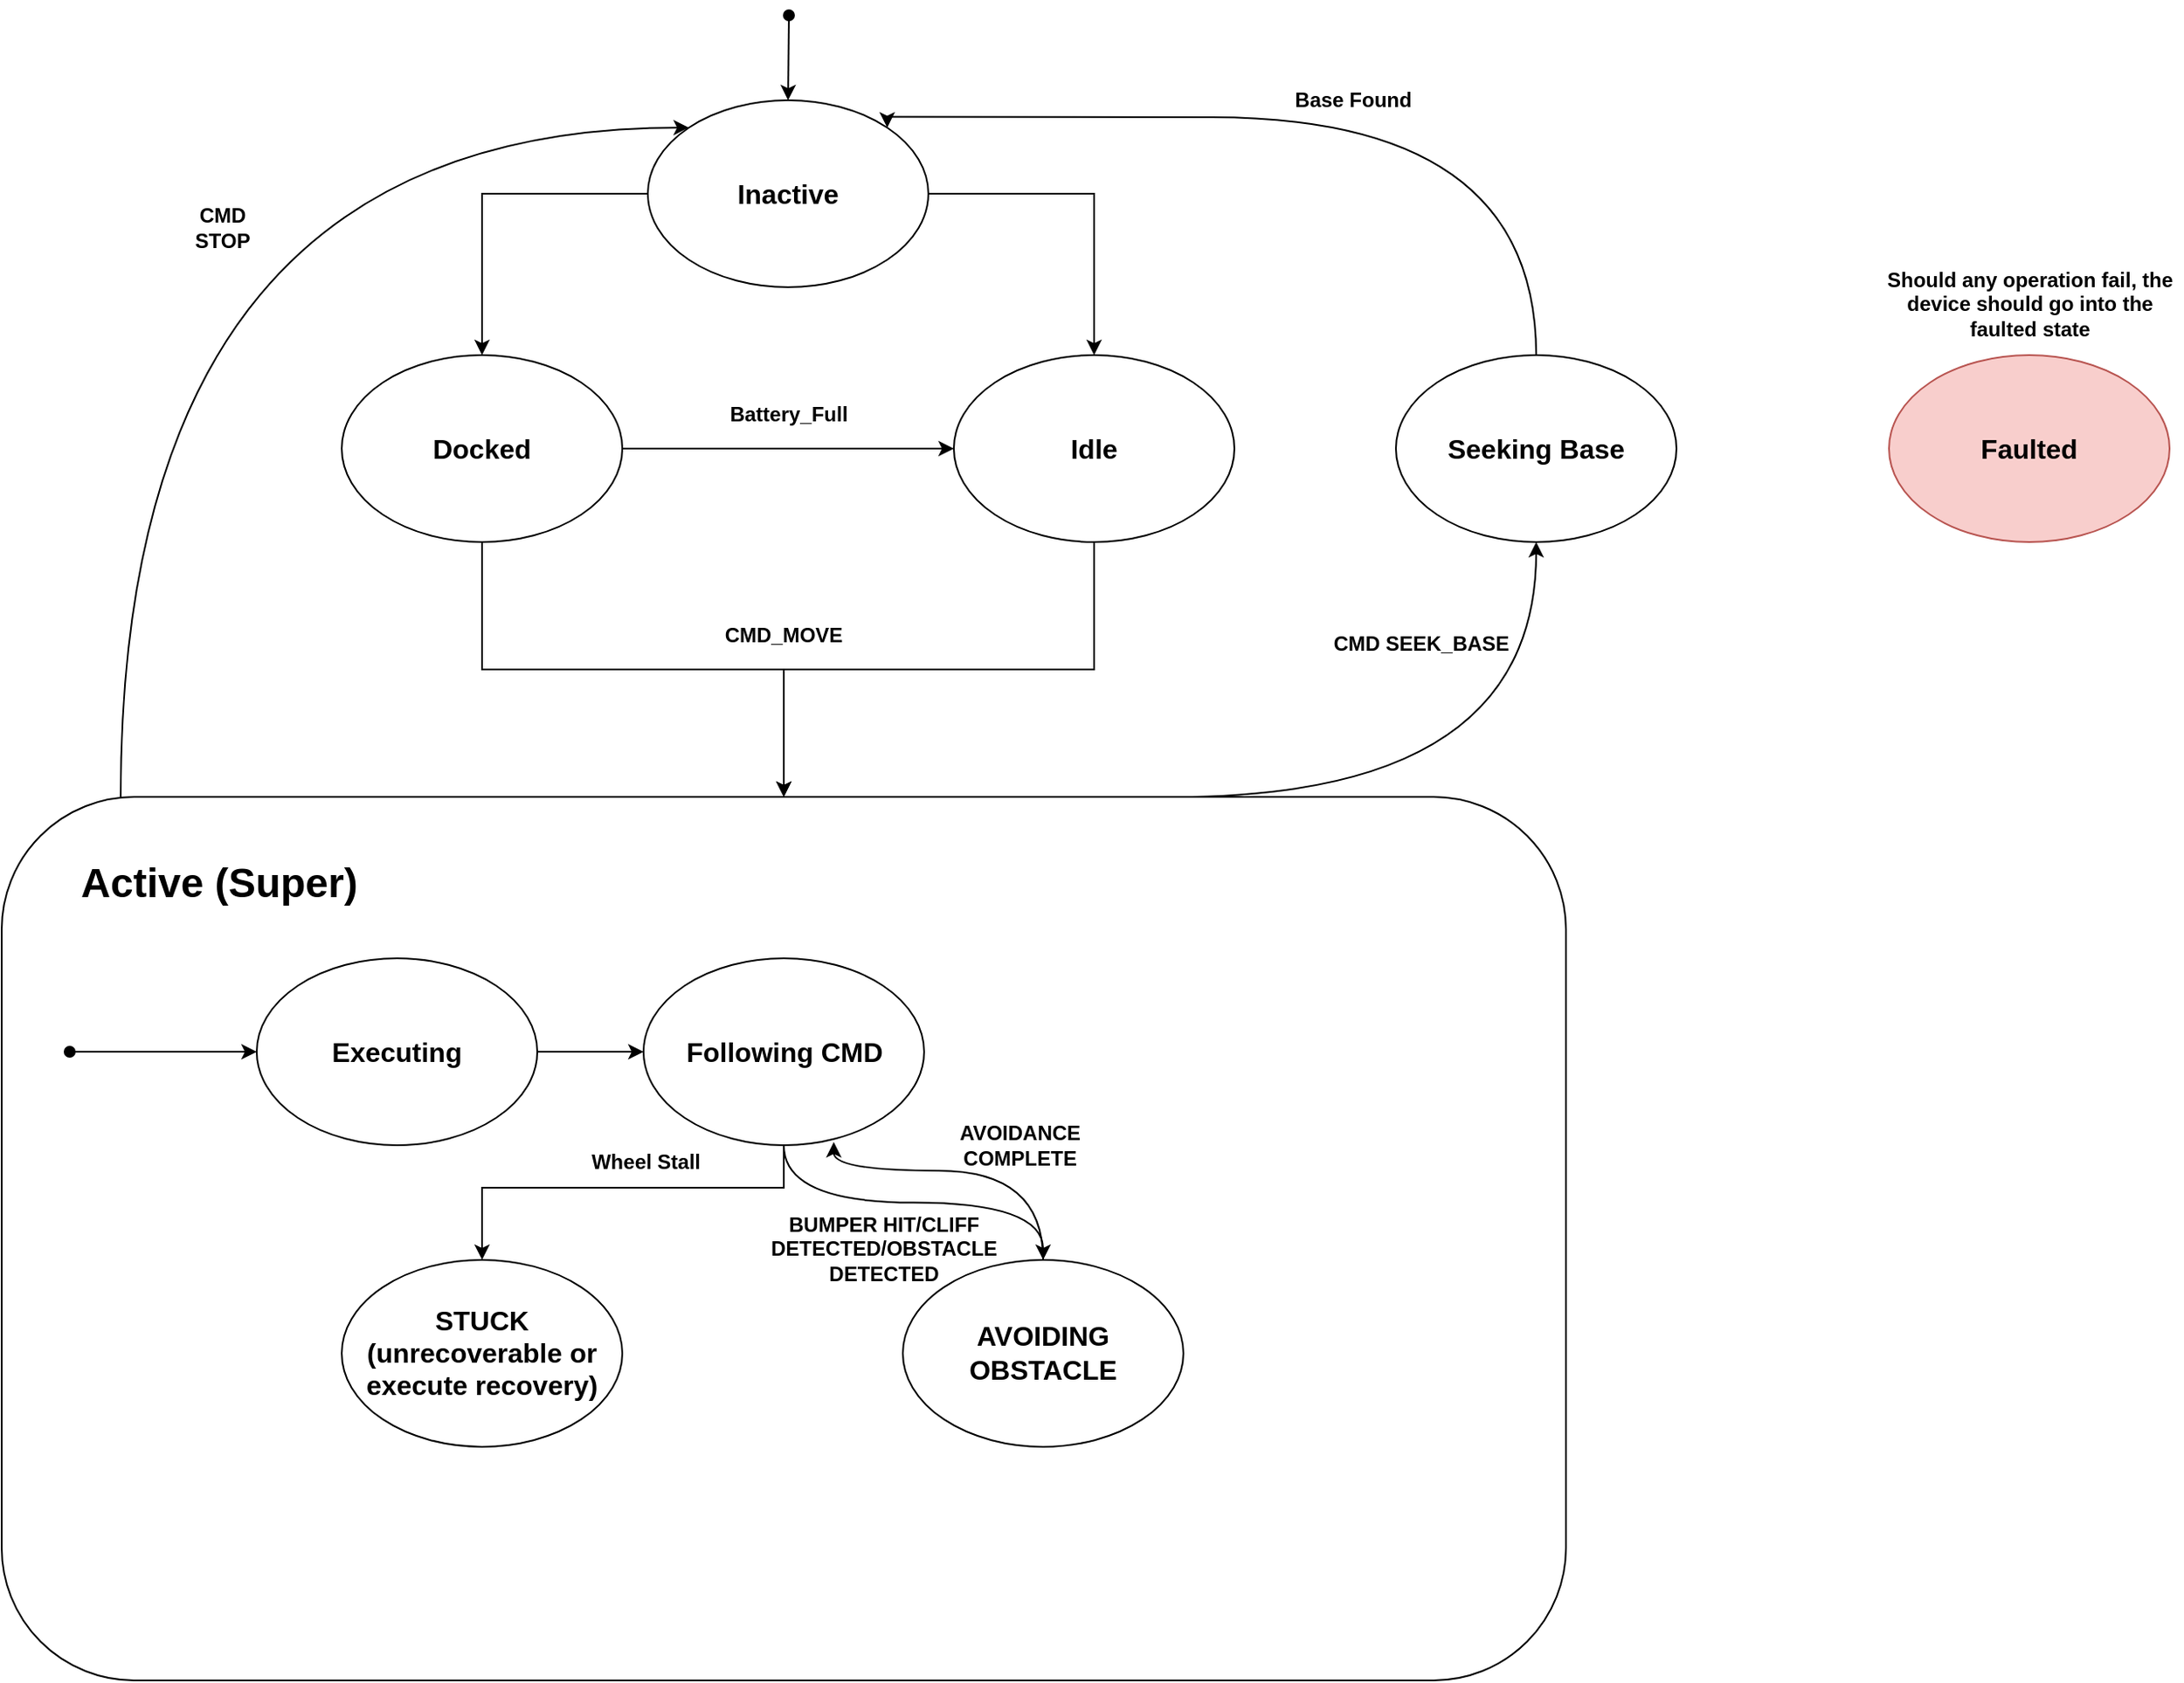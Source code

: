 <mxfile version="28.0.6">
  <diagram name="Roomba State Machine" id="OK_khlG6Z6u9T3o2q5QI">
    <mxGraphModel dx="1384" dy="694" grid="1" gridSize="10" guides="1" tooltips="1" connect="1" arrows="1" fold="1" page="1" pageScale="1" pageWidth="2336" pageHeight="1654" math="0" shadow="0">
      <root>
        <mxCell id="0" />
        <mxCell id="1" parent="0" />
        <mxCell id="BL7QuUrs6nnwRVbNaZPF-8" style="edgeStyle=orthogonalEdgeStyle;rounded=0;orthogonalLoop=1;jettySize=auto;html=1;" edge="1" parent="1" source="BL7QuUrs6nnwRVbNaZPF-1" target="BL7QuUrs6nnwRVbNaZPF-4">
          <mxGeometry relative="1" as="geometry" />
        </mxCell>
        <mxCell id="BL7QuUrs6nnwRVbNaZPF-9" style="edgeStyle=orthogonalEdgeStyle;rounded=0;orthogonalLoop=1;jettySize=auto;html=1;entryX=0.5;entryY=0;entryDx=0;entryDy=0;" edge="1" parent="1" source="BL7QuUrs6nnwRVbNaZPF-1" target="BL7QuUrs6nnwRVbNaZPF-5">
          <mxGeometry relative="1" as="geometry" />
        </mxCell>
        <mxCell id="BL7QuUrs6nnwRVbNaZPF-1" value="&lt;font style=&quot;font-size: 16px;&quot;&gt;&lt;b&gt;Inactive&lt;/b&gt;&lt;/font&gt;" style="ellipse;whiteSpace=wrap;html=1;" vertex="1" parent="1">
          <mxGeometry x="430" y="90" width="165" height="110" as="geometry" />
        </mxCell>
        <mxCell id="BL7QuUrs6nnwRVbNaZPF-2" value="" style="endArrow=classic;html=1;rounded=0;entryX=0.5;entryY=0;entryDx=0;entryDy=0;startArrow=oval;startFill=1;" edge="1" parent="1" target="BL7QuUrs6nnwRVbNaZPF-1">
          <mxGeometry width="50" height="50" relative="1" as="geometry">
            <mxPoint x="513" y="40" as="sourcePoint" />
            <mxPoint x="570" y="-10" as="targetPoint" />
          </mxGeometry>
        </mxCell>
        <mxCell id="BL7QuUrs6nnwRVbNaZPF-7" style="edgeStyle=orthogonalEdgeStyle;rounded=0;orthogonalLoop=1;jettySize=auto;html=1;entryX=0;entryY=0.5;entryDx=0;entryDy=0;" edge="1" parent="1" source="BL7QuUrs6nnwRVbNaZPF-4" target="BL7QuUrs6nnwRVbNaZPF-5">
          <mxGeometry relative="1" as="geometry" />
        </mxCell>
        <mxCell id="BL7QuUrs6nnwRVbNaZPF-4" value="&lt;font style=&quot;font-size: 16px;&quot;&gt;&lt;b&gt;Docked&lt;/b&gt;&lt;/font&gt;" style="ellipse;whiteSpace=wrap;html=1;" vertex="1" parent="1">
          <mxGeometry x="250" y="240" width="165" height="110" as="geometry" />
        </mxCell>
        <mxCell id="BL7QuUrs6nnwRVbNaZPF-17" style="edgeStyle=orthogonalEdgeStyle;rounded=0;orthogonalLoop=1;jettySize=auto;html=1;entryX=0.5;entryY=0;entryDx=0;entryDy=0;" edge="1" parent="1" source="BL7QuUrs6nnwRVbNaZPF-5" target="BL7QuUrs6nnwRVbNaZPF-13">
          <mxGeometry relative="1" as="geometry" />
        </mxCell>
        <mxCell id="BL7QuUrs6nnwRVbNaZPF-5" value="&lt;span style=&quot;font-size: 16px;&quot;&gt;&lt;b&gt;Idle&lt;/b&gt;&lt;/span&gt;" style="ellipse;whiteSpace=wrap;html=1;" vertex="1" parent="1">
          <mxGeometry x="610" y="240" width="165" height="110" as="geometry" />
        </mxCell>
        <mxCell id="BL7QuUrs6nnwRVbNaZPF-6" value="&lt;b&gt;Battery_Full&lt;/b&gt;" style="text;html=1;align=center;verticalAlign=middle;whiteSpace=wrap;rounded=0;" vertex="1" parent="1">
          <mxGeometry x="482.5" y="260" width="60" height="30" as="geometry" />
        </mxCell>
        <mxCell id="BL7QuUrs6nnwRVbNaZPF-42" style="edgeStyle=orthogonalEdgeStyle;rounded=0;orthogonalLoop=1;jettySize=auto;html=1;entryX=0.5;entryY=1;entryDx=0;entryDy=0;curved=1;exitX=0.75;exitY=0;exitDx=0;exitDy=0;" edge="1" parent="1" source="BL7QuUrs6nnwRVbNaZPF-13" target="BL7QuUrs6nnwRVbNaZPF-41">
          <mxGeometry relative="1" as="geometry">
            <Array as="points">
              <mxPoint x="953" y="500" />
            </Array>
          </mxGeometry>
        </mxCell>
        <mxCell id="BL7QuUrs6nnwRVbNaZPF-15" value="" style="group;movable=1;resizable=1;rotatable=1;deletable=1;editable=1;locked=0;connectable=1;" vertex="1" connectable="0" parent="1">
          <mxGeometry x="50" y="500" width="920" height="520" as="geometry" />
        </mxCell>
        <mxCell id="BL7QuUrs6nnwRVbNaZPF-13" value="" style="rounded=1;whiteSpace=wrap;html=1;movable=1;resizable=1;rotatable=1;deletable=1;editable=1;locked=0;connectable=1;" vertex="1" parent="BL7QuUrs6nnwRVbNaZPF-15">
          <mxGeometry width="920" height="520" as="geometry" />
        </mxCell>
        <mxCell id="BL7QuUrs6nnwRVbNaZPF-14" value="&lt;b&gt;&lt;font style=&quot;font-size: 24px;&quot;&gt;Active (Super)&lt;/font&gt;&lt;/b&gt;" style="text;html=1;align=center;verticalAlign=middle;whiteSpace=wrap;rounded=0;" vertex="1" parent="BL7QuUrs6nnwRVbNaZPF-15">
          <mxGeometry x="45.221" y="29.091" width="165.809" height="43.636" as="geometry" />
        </mxCell>
        <mxCell id="BL7QuUrs6nnwRVbNaZPF-19" value="&lt;font style=&quot;font-size: 16px;&quot;&gt;&lt;b&gt;Executing&lt;/b&gt;&lt;/font&gt;" style="ellipse;whiteSpace=wrap;html=1;movable=1;resizable=1;rotatable=1;deletable=1;editable=1;locked=0;connectable=1;" vertex="1" parent="BL7QuUrs6nnwRVbNaZPF-15">
          <mxGeometry x="150" y="95" width="165" height="110" as="geometry" />
        </mxCell>
        <mxCell id="BL7QuUrs6nnwRVbNaZPF-35" style="edgeStyle=orthogonalEdgeStyle;rounded=0;orthogonalLoop=1;jettySize=auto;html=1;entryX=0.5;entryY=0;entryDx=0;entryDy=0;" edge="1" parent="BL7QuUrs6nnwRVbNaZPF-15" source="BL7QuUrs6nnwRVbNaZPF-21" target="BL7QuUrs6nnwRVbNaZPF-28">
          <mxGeometry relative="1" as="geometry">
            <Array as="points">
              <mxPoint x="460" y="230" />
              <mxPoint x="282" y="230" />
            </Array>
          </mxGeometry>
        </mxCell>
        <mxCell id="BL7QuUrs6nnwRVbNaZPF-36" style="edgeStyle=orthogonalEdgeStyle;rounded=0;orthogonalLoop=1;jettySize=auto;html=1;entryX=0.5;entryY=0;entryDx=0;entryDy=0;curved=1;" edge="1" parent="BL7QuUrs6nnwRVbNaZPF-15" source="BL7QuUrs6nnwRVbNaZPF-21" target="BL7QuUrs6nnwRVbNaZPF-23">
          <mxGeometry relative="1" as="geometry" />
        </mxCell>
        <mxCell id="BL7QuUrs6nnwRVbNaZPF-21" value="&lt;font style=&quot;font-size: 16px;&quot;&gt;&lt;b&gt;Following CMD&lt;/b&gt;&lt;/font&gt;" style="ellipse;whiteSpace=wrap;html=1;" vertex="1" parent="BL7QuUrs6nnwRVbNaZPF-15">
          <mxGeometry x="377.5" y="95" width="165" height="110" as="geometry" />
        </mxCell>
        <mxCell id="BL7QuUrs6nnwRVbNaZPF-22" style="edgeStyle=orthogonalEdgeStyle;rounded=0;orthogonalLoop=1;jettySize=auto;html=1;entryX=0;entryY=0.5;entryDx=0;entryDy=0;" edge="1" parent="BL7QuUrs6nnwRVbNaZPF-15" source="BL7QuUrs6nnwRVbNaZPF-19" target="BL7QuUrs6nnwRVbNaZPF-21">
          <mxGeometry relative="1" as="geometry" />
        </mxCell>
        <mxCell id="BL7QuUrs6nnwRVbNaZPF-23" value="&lt;font style=&quot;font-size: 16px;&quot;&gt;&lt;b&gt;AVOIDING OBSTACLE&lt;/b&gt;&lt;/font&gt;" style="ellipse;whiteSpace=wrap;html=1;" vertex="1" parent="BL7QuUrs6nnwRVbNaZPF-15">
          <mxGeometry x="530" y="272.45" width="165" height="110" as="geometry" />
        </mxCell>
        <mxCell id="BL7QuUrs6nnwRVbNaZPF-26" value="&lt;b&gt;AVOIDANCE&lt;/b&gt;&lt;div&gt;&lt;b&gt;COMPLETE&lt;/b&gt;&lt;/div&gt;" style="text;html=1;align=center;verticalAlign=middle;whiteSpace=wrap;rounded=0;" vertex="1" parent="BL7QuUrs6nnwRVbNaZPF-15">
          <mxGeometry x="560" y="180" width="77.5" height="50.91" as="geometry" />
        </mxCell>
        <mxCell id="BL7QuUrs6nnwRVbNaZPF-27" value="&lt;b&gt;BUMPER HIT/CLIFF DETECTED/OBSTACLE DETECTED&lt;/b&gt;" style="text;html=1;align=center;verticalAlign=middle;whiteSpace=wrap;rounded=0;" vertex="1" parent="BL7QuUrs6nnwRVbNaZPF-15">
          <mxGeometry x="460" y="240.91" width="117.5" height="50.91" as="geometry" />
        </mxCell>
        <mxCell id="BL7QuUrs6nnwRVbNaZPF-28" value="&lt;font style=&quot;font-size: 16px;&quot;&gt;&lt;b&gt;STUCK (unrecoverable or execute recovery)&lt;/b&gt;&lt;/font&gt;" style="ellipse;whiteSpace=wrap;html=1;" vertex="1" parent="BL7QuUrs6nnwRVbNaZPF-15">
          <mxGeometry x="200" y="272.45" width="165" height="110" as="geometry" />
        </mxCell>
        <mxCell id="BL7QuUrs6nnwRVbNaZPF-31" value="&lt;b&gt;Wheel Stall&lt;/b&gt;" style="text;html=1;align=center;verticalAlign=middle;whiteSpace=wrap;rounded=0;" vertex="1" parent="BL7QuUrs6nnwRVbNaZPF-15">
          <mxGeometry x="340" y="190.0" width="77.5" height="50.91" as="geometry" />
        </mxCell>
        <mxCell id="BL7QuUrs6nnwRVbNaZPF-33" value="" style="endArrow=classic;html=1;rounded=0;entryX=0;entryY=0.5;entryDx=0;entryDy=0;startArrow=oval;startFill=1;" edge="1" parent="BL7QuUrs6nnwRVbNaZPF-15" target="BL7QuUrs6nnwRVbNaZPF-19">
          <mxGeometry width="50" height="50" relative="1" as="geometry">
            <mxPoint x="40" y="150" as="sourcePoint" />
            <mxPoint x="150" y="150" as="targetPoint" />
          </mxGeometry>
        </mxCell>
        <mxCell id="BL7QuUrs6nnwRVbNaZPF-37" style="edgeStyle=orthogonalEdgeStyle;rounded=0;orthogonalLoop=1;jettySize=auto;html=1;entryX=0.678;entryY=0.983;entryDx=0;entryDy=0;entryPerimeter=0;curved=1;" edge="1" parent="BL7QuUrs6nnwRVbNaZPF-15" source="BL7QuUrs6nnwRVbNaZPF-23" target="BL7QuUrs6nnwRVbNaZPF-21">
          <mxGeometry relative="1" as="geometry">
            <Array as="points">
              <mxPoint x="612" y="220" />
              <mxPoint x="489" y="220" />
            </Array>
          </mxGeometry>
        </mxCell>
        <mxCell id="BL7QuUrs6nnwRVbNaZPF-16" style="edgeStyle=orthogonalEdgeStyle;rounded=0;orthogonalLoop=1;jettySize=auto;html=1;entryX=0.5;entryY=0;entryDx=0;entryDy=0;" edge="1" parent="1" source="BL7QuUrs6nnwRVbNaZPF-4" target="BL7QuUrs6nnwRVbNaZPF-13">
          <mxGeometry relative="1" as="geometry" />
        </mxCell>
        <mxCell id="BL7QuUrs6nnwRVbNaZPF-18" value="&lt;b&gt;CMD_MOVE&lt;/b&gt;" style="text;html=1;align=center;verticalAlign=middle;whiteSpace=wrap;rounded=0;" vertex="1" parent="1">
          <mxGeometry x="480" y="390" width="60" height="30" as="geometry" />
        </mxCell>
        <mxCell id="BL7QuUrs6nnwRVbNaZPF-39" style="edgeStyle=orthogonalEdgeStyle;rounded=0;orthogonalLoop=1;jettySize=auto;html=1;entryX=0;entryY=0;entryDx=0;entryDy=0;curved=1;" edge="1" parent="1" source="BL7QuUrs6nnwRVbNaZPF-13" target="BL7QuUrs6nnwRVbNaZPF-1">
          <mxGeometry relative="1" as="geometry">
            <Array as="points">
              <mxPoint x="120" y="106" />
            </Array>
          </mxGeometry>
        </mxCell>
        <mxCell id="BL7QuUrs6nnwRVbNaZPF-40" value="&lt;b&gt;CMD STOP&lt;/b&gt;" style="text;html=1;align=center;verticalAlign=middle;whiteSpace=wrap;rounded=0;" vertex="1" parent="1">
          <mxGeometry x="150" y="150" width="60" height="30" as="geometry" />
        </mxCell>
        <mxCell id="BL7QuUrs6nnwRVbNaZPF-43" style="edgeStyle=orthogonalEdgeStyle;rounded=0;orthogonalLoop=1;jettySize=auto;html=1;entryX=1;entryY=0;entryDx=0;entryDy=0;curved=1;" edge="1" parent="1" source="BL7QuUrs6nnwRVbNaZPF-41" target="BL7QuUrs6nnwRVbNaZPF-1">
          <mxGeometry relative="1" as="geometry">
            <Array as="points">
              <mxPoint x="953" y="100" />
              <mxPoint x="571" y="100" />
            </Array>
          </mxGeometry>
        </mxCell>
        <mxCell id="BL7QuUrs6nnwRVbNaZPF-41" value="&lt;span style=&quot;font-size: 16px;&quot;&gt;&lt;b&gt;Seeking Base&lt;/b&gt;&lt;/span&gt;" style="ellipse;whiteSpace=wrap;html=1;" vertex="1" parent="1">
          <mxGeometry x="870" y="240" width="165" height="110" as="geometry" />
        </mxCell>
        <mxCell id="BL7QuUrs6nnwRVbNaZPF-44" value="&lt;b&gt;Base Found&lt;/b&gt;" style="text;html=1;align=center;verticalAlign=middle;whiteSpace=wrap;rounded=0;" vertex="1" parent="1">
          <mxGeometry x="790" y="70" width="110" height="40" as="geometry" />
        </mxCell>
        <mxCell id="BL7QuUrs6nnwRVbNaZPF-45" value="&lt;b&gt;CMD SEEK_BASE&lt;/b&gt;" style="text;html=1;align=center;verticalAlign=middle;whiteSpace=wrap;rounded=0;" vertex="1" parent="1">
          <mxGeometry x="830" y="390" width="110" height="40" as="geometry" />
        </mxCell>
        <mxCell id="BL7QuUrs6nnwRVbNaZPF-46" value="&lt;span style=&quot;font-size: 16px;&quot;&gt;&lt;b&gt;Faulted&lt;/b&gt;&lt;/span&gt;" style="ellipse;whiteSpace=wrap;html=1;fillColor=#f8cecc;strokeColor=#b85450;" vertex="1" parent="1">
          <mxGeometry x="1160" y="240" width="165" height="110" as="geometry" />
        </mxCell>
        <mxCell id="BL7QuUrs6nnwRVbNaZPF-47" value="&lt;b&gt;Should any operation fail, the device should go into the faulted state&lt;/b&gt;" style="text;html=1;align=center;verticalAlign=middle;whiteSpace=wrap;rounded=0;" vertex="1" parent="1">
          <mxGeometry x="1152.5" y="190" width="180" height="40" as="geometry" />
        </mxCell>
      </root>
    </mxGraphModel>
  </diagram>
</mxfile>
